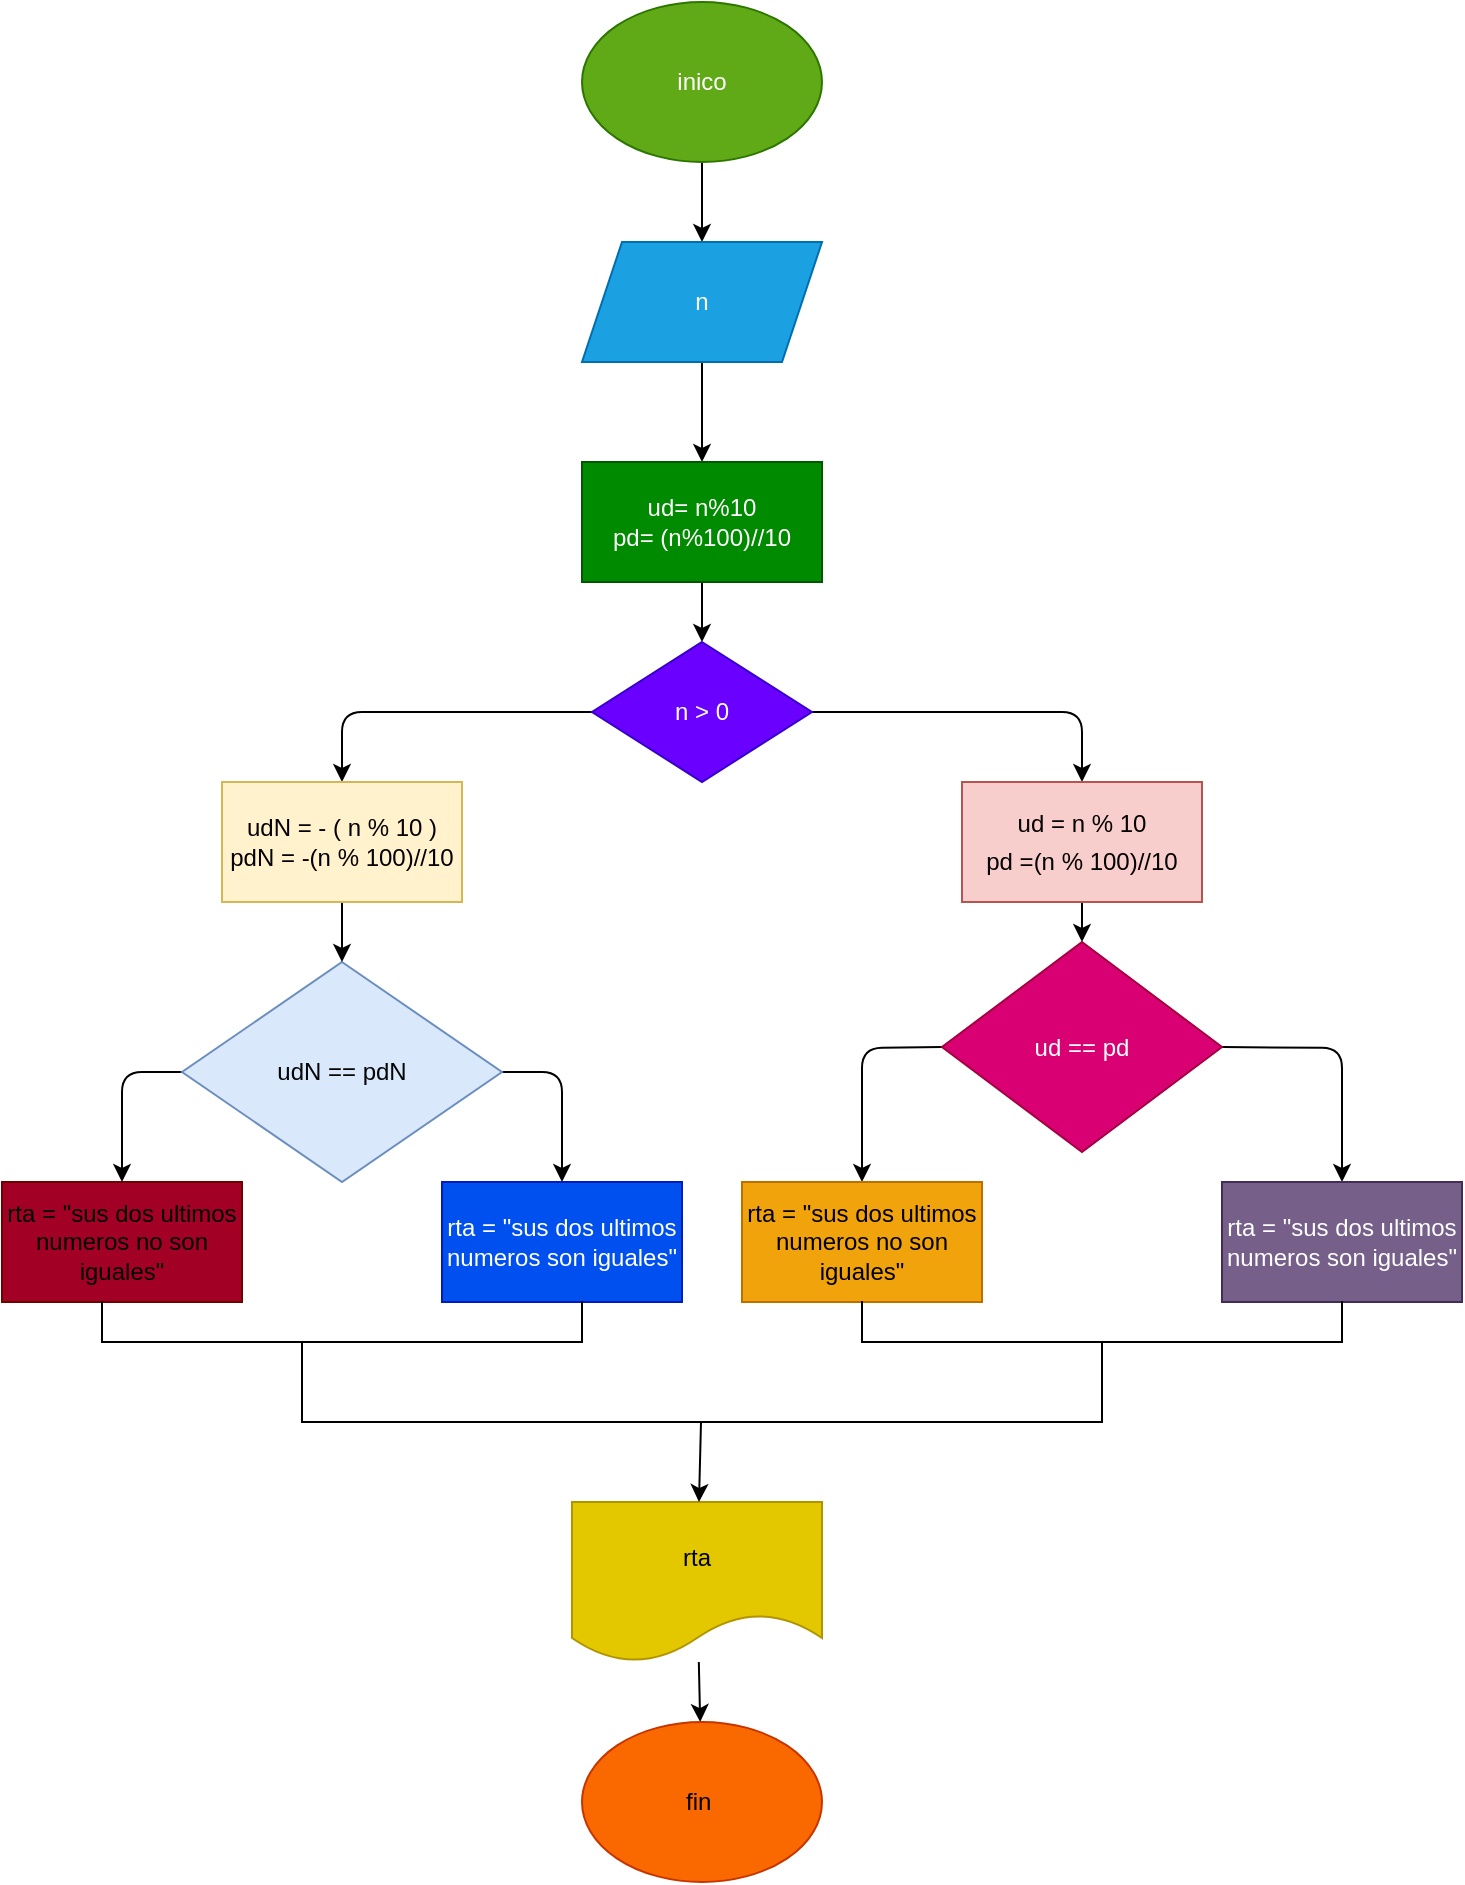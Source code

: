 <mxfile>
    <diagram id="UcSL5x0TESQbKHrTBzm3" name="Page-1">
        <mxGraphModel dx="810" dy="612" grid="1" gridSize="10" guides="1" tooltips="1" connect="1" arrows="1" fold="1" page="1" pageScale="1" pageWidth="827" pageHeight="1169" math="0" shadow="0">
            <root>
                <mxCell id="0"/>
                <mxCell id="1" parent="0"/>
                <mxCell id="4" value="" style="edgeStyle=none;html=1;" parent="1" source="2" target="3" edge="1">
                    <mxGeometry relative="1" as="geometry"/>
                </mxCell>
                <mxCell id="2" value="inico" style="ellipse;whiteSpace=wrap;html=1;fillColor=#60a917;fontColor=#ffffff;strokeColor=#2D7600;" parent="1" vertex="1">
                    <mxGeometry x="340" y="150" width="120" height="80" as="geometry"/>
                </mxCell>
                <mxCell id="6" value="" style="edgeStyle=none;html=1;" parent="1" source="3" target="5" edge="1">
                    <mxGeometry relative="1" as="geometry"/>
                </mxCell>
                <mxCell id="3" value="n" style="shape=parallelogram;perimeter=parallelogramPerimeter;whiteSpace=wrap;html=1;fixedSize=1;fillColor=#1ba1e2;fontColor=#ffffff;strokeColor=#006EAF;" parent="1" vertex="1">
                    <mxGeometry x="340" y="270" width="120" height="60" as="geometry"/>
                </mxCell>
                <mxCell id="8" value="" style="edgeStyle=none;html=1;" parent="1" source="5" target="7" edge="1">
                    <mxGeometry relative="1" as="geometry"/>
                </mxCell>
                <mxCell id="5" value="ud= n%10&lt;br&gt;pd= (n%100)//10" style="rounded=0;whiteSpace=wrap;html=1;fillColor=#008a00;fontColor=#ffffff;strokeColor=#005700;" parent="1" vertex="1">
                    <mxGeometry x="340" y="380" width="120" height="60" as="geometry"/>
                </mxCell>
                <mxCell id="11" style="edgeStyle=none;html=1;" parent="1" source="7" target="35" edge="1">
                    <mxGeometry relative="1" as="geometry">
                        <Array as="points">
                            <mxPoint x="220" y="505"/>
                        </Array>
                        <mxPoint x="220" y="540" as="targetPoint"/>
                    </mxGeometry>
                </mxCell>
                <mxCell id="13" style="edgeStyle=none;html=1;" parent="1" source="7" target="33" edge="1">
                    <mxGeometry relative="1" as="geometry">
                        <Array as="points">
                            <mxPoint x="590" y="505"/>
                        </Array>
                        <mxPoint x="590" y="540" as="targetPoint"/>
                    </mxGeometry>
                </mxCell>
                <mxCell id="7" value="n &amp;gt; 0" style="rhombus;whiteSpace=wrap;html=1;rounded=0;fillColor=#6a00ff;fontColor=#ffffff;strokeColor=#3700CC;" parent="1" vertex="1">
                    <mxGeometry x="345" y="470" width="110" height="70" as="geometry"/>
                </mxCell>
                <mxCell id="18" value="" style="edgeStyle=none;html=1;" parent="1" source="14" target="17" edge="1">
                    <mxGeometry relative="1" as="geometry"/>
                </mxCell>
                <mxCell id="14" value="rta" style="shape=document;whiteSpace=wrap;html=1;boundedLbl=1;fillColor=#e3c800;fontColor=#000000;strokeColor=#B09500;" parent="1" vertex="1">
                    <mxGeometry x="335" y="900" width="125" height="80" as="geometry"/>
                </mxCell>
                <mxCell id="17" value="fin&amp;nbsp;" style="ellipse;whiteSpace=wrap;html=1;fillColor=#fa6800;fontColor=#000000;strokeColor=#C73500;" parent="1" vertex="1">
                    <mxGeometry x="340" y="1010" width="120" height="80" as="geometry"/>
                </mxCell>
                <mxCell id="22" style="edgeStyle=none;html=1;entryX=0.5;entryY=0;entryDx=0;entryDy=0;exitX=0;exitY=0.5;exitDx=0;exitDy=0;" edge="1" parent="1" source="19" target="20">
                    <mxGeometry relative="1" as="geometry">
                        <Array as="points">
                            <mxPoint x="480" y="673"/>
                        </Array>
                    </mxGeometry>
                </mxCell>
                <mxCell id="23" style="edgeStyle=none;html=1;entryX=0.5;entryY=0;entryDx=0;entryDy=0;exitX=1;exitY=0.5;exitDx=0;exitDy=0;" edge="1" parent="1" source="19" target="21">
                    <mxGeometry relative="1" as="geometry">
                        <mxPoint x="720" y="740" as="targetPoint"/>
                        <Array as="points">
                            <mxPoint x="720" y="673"/>
                        </Array>
                    </mxGeometry>
                </mxCell>
                <mxCell id="19" value="&lt;div style=&quot;line-height: 19px;&quot;&gt;ud == pd&lt;/div&gt;" style="rhombus;whiteSpace=wrap;html=1;fillColor=#d80073;fontColor=#ffffff;strokeColor=#A50040;" vertex="1" parent="1">
                    <mxGeometry x="520" y="620" width="140" height="105" as="geometry"/>
                </mxCell>
                <mxCell id="20" value="rta = &quot;sus dos ultimos numeros no son iguales&quot;" style="rounded=0;whiteSpace=wrap;html=1;fillColor=#f0a30a;fontColor=#000000;strokeColor=#BD7000;" vertex="1" parent="1">
                    <mxGeometry x="420" y="740" width="120" height="60" as="geometry"/>
                </mxCell>
                <mxCell id="21" value="rta = &quot;sus dos ultimos numeros son iguales&quot;" style="rounded=0;whiteSpace=wrap;html=1;fillColor=#76608a;fontColor=#ffffff;strokeColor=#432D57;" vertex="1" parent="1">
                    <mxGeometry x="660" y="740" width="120" height="60" as="geometry"/>
                </mxCell>
                <mxCell id="24" value="&lt;span style=&quot;color: rgb(0, 0, 0);&quot;&gt;rta = &quot;sus dos ultimos numeros no son iguales&quot;&lt;/span&gt;" style="rounded=0;whiteSpace=wrap;html=1;fillColor=#a20025;strokeColor=#6F0000;fontColor=#ffffff;" vertex="1" parent="1">
                    <mxGeometry x="50" y="740" width="120" height="60" as="geometry"/>
                </mxCell>
                <mxCell id="27" style="edgeStyle=none;html=1;entryX=0.5;entryY=0;entryDx=0;entryDy=0;fontColor=#050505;exitX=0;exitY=0.5;exitDx=0;exitDy=0;" edge="1" parent="1" source="25" target="24">
                    <mxGeometry relative="1" as="geometry">
                        <Array as="points">
                            <mxPoint x="110" y="685"/>
                        </Array>
                    </mxGeometry>
                </mxCell>
                <mxCell id="28" style="edgeStyle=none;html=1;entryX=0.5;entryY=0;entryDx=0;entryDy=0;fontColor=#050505;exitX=1;exitY=0.5;exitDx=0;exitDy=0;" edge="1" parent="1" source="25" target="26">
                    <mxGeometry relative="1" as="geometry">
                        <Array as="points">
                            <mxPoint x="330" y="685"/>
                        </Array>
                    </mxGeometry>
                </mxCell>
                <mxCell id="25" value="udN == pdN" style="rhombus;whiteSpace=wrap;html=1;fillColor=#dae8fc;strokeColor=#6c8ebf;fontColor=#050505;" vertex="1" parent="1">
                    <mxGeometry x="140" y="630" width="160" height="110" as="geometry"/>
                </mxCell>
                <mxCell id="26" value="&lt;span style=&quot;color: rgb(255, 255, 255);&quot;&gt;rta = &quot;sus dos ultimos numeros son iguales&quot;&lt;/span&gt;" style="rounded=0;whiteSpace=wrap;html=1;fontColor=#ffffff;fillColor=#0050ef;strokeColor=#001DBC;" vertex="1" parent="1">
                    <mxGeometry x="270" y="740" width="120" height="60" as="geometry"/>
                </mxCell>
                <mxCell id="34" value="" style="edgeStyle=none;html=1;fontColor=#050505;" edge="1" parent="1" source="33" target="19">
                    <mxGeometry relative="1" as="geometry"/>
                </mxCell>
                <mxCell id="33" value="&lt;div style=&quot;line-height: 19px;&quot;&gt;&lt;font&gt;ud = n % 10&lt;/font&gt;&lt;/div&gt;&lt;div style=&quot;line-height: 19px;&quot;&gt;&lt;font&gt;pd =(n % 100)//10&lt;/font&gt;&lt;/div&gt;" style="rounded=0;whiteSpace=wrap;html=1;fillColor=#f8cecc;strokeColor=#b85450;fontColor=#050000;" vertex="1" parent="1">
                    <mxGeometry x="530" y="540" width="120" height="60" as="geometry"/>
                </mxCell>
                <mxCell id="40" value="" style="edgeStyle=none;html=1;fontColor=#050000;" edge="1" parent="1" source="35" target="25">
                    <mxGeometry relative="1" as="geometry"/>
                </mxCell>
                <mxCell id="35" value="udN = - ( n % 10 )&#10;pdN = -(n % 100)//10" style="rounded=0;whiteSpace=wrap;fillColor=#fff2cc;strokeColor=#d6b656;fontColor=#050000;" vertex="1" parent="1">
                    <mxGeometry x="160" y="540" width="120" height="60" as="geometry"/>
                </mxCell>
                <mxCell id="36" value="" style="shape=partialRectangle;whiteSpace=wrap;html=1;bottom=1;right=1;left=1;top=0;fillColor=none;routingCenterX=-0.5;fontColor=#050000;" vertex="1" parent="1">
                    <mxGeometry x="100" y="800" width="240" height="20" as="geometry"/>
                </mxCell>
                <mxCell id="37" value="" style="shape=partialRectangle;whiteSpace=wrap;html=1;bottom=1;right=1;left=1;top=0;fillColor=none;routingCenterX=-0.5;fontColor=#050000;" vertex="1" parent="1">
                    <mxGeometry x="480" y="800" width="240" height="20" as="geometry"/>
                </mxCell>
                <mxCell id="39" value="" style="edgeStyle=none;html=1;fontColor=#050000;" edge="1" parent="1" source="38" target="14">
                    <mxGeometry relative="1" as="geometry"/>
                </mxCell>
                <mxCell id="38" value="" style="shape=partialRectangle;whiteSpace=wrap;html=1;bottom=1;right=1;left=1;top=0;fillColor=none;routingCenterX=-0.5;fontColor=#050000;" vertex="1" parent="1">
                    <mxGeometry x="200" y="820" width="400" height="40" as="geometry"/>
                </mxCell>
            </root>
        </mxGraphModel>
    </diagram>
</mxfile>